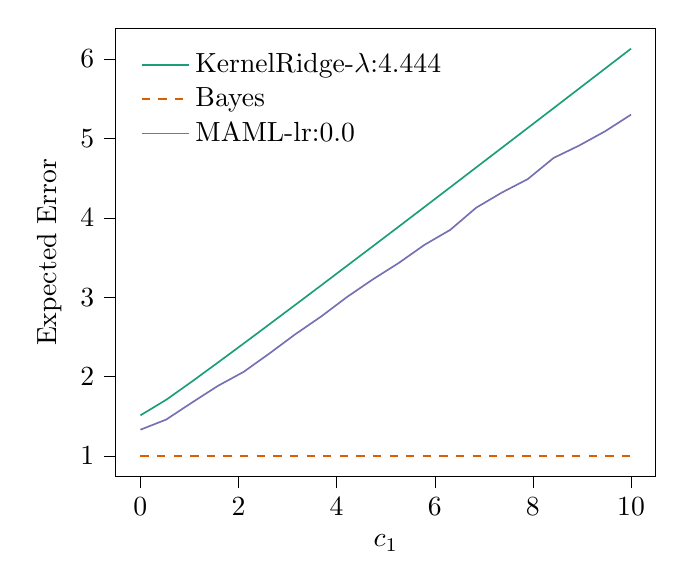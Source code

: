 % This file was created with tikzplotlib v0.10.1.
\begin{tikzpicture}

\definecolor{chocolate217952}{RGB}{217,95,2}
\definecolor{darkcyan27158119}{RGB}{27,158,119}
\definecolor{darkgray176}{RGB}{176,176,176}
\definecolor{lightslategray117112179}{RGB}{117,112,179}

\begin{axis}[
legend cell align={left},
legend style={
  fill opacity=0.8,
  draw opacity=1,
  text opacity=1,
  at={(0.03,0.97)},
  anchor=north west,
  draw=none
},
tick align=outside,
tick pos=left,
x grid style={darkgray176},
xlabel={\(\displaystyle c_{1}\)},
xmin=-0.499, xmax=10.5,
xtick style={color=black},
y grid style={darkgray176},
ylabel={Expected Error},
ymin=0.742, ymax=6.388,
ytick style={color=black}
]
\addplot [semithick, darkcyan27158119]
table {%
0.001 1.513
0.527 1.709
1.054 1.94
1.58 2.178
2.106 2.418
2.632 2.661
3.159 2.905
3.685 3.15
4.211 3.396
4.737 3.642
5.264 3.889
5.79 4.137
6.316 4.385
6.842 4.634
7.369 4.883
7.895 5.132
8.421 5.381
8.947 5.631
9.474 5.881
10 6.131
};
\addlegendentry{KernelRidge-$\lambda$:4.444}
\addplot [semithick, chocolate217952, dashed]
table {%
0.001 0.999
0.527 0.999
1.054 0.999
1.58 0.999
2.106 0.999
2.632 0.999
3.159 0.999
3.685 0.999
4.211 0.999
4.737 0.999
5.264 0.999
5.79 0.999
6.316 0.999
6.842 0.999
7.369 0.999
7.895 0.999
8.421 0.999
8.947 0.999
9.474 0.999
10 0.999
};
\addlegendentry{Bayes}
\addplot [semithick, lightslategray117112179]
table {%
0.001 1.332
0.527 1.46
1.054 1.675
1.58 1.884
2.106 2.061
2.632 2.293
3.159 2.535
3.685 2.758
4.211 3.003
4.737 3.225
5.264 3.431
5.79 3.66
6.316 3.849
6.842 4.127
7.369 4.319
7.895 4.488
8.421 4.754
8.947 4.912
9.474 5.091
10 5.3
};
\addlegendentry{MAML-lr:0.0}
\end{axis}

\end{tikzpicture}
